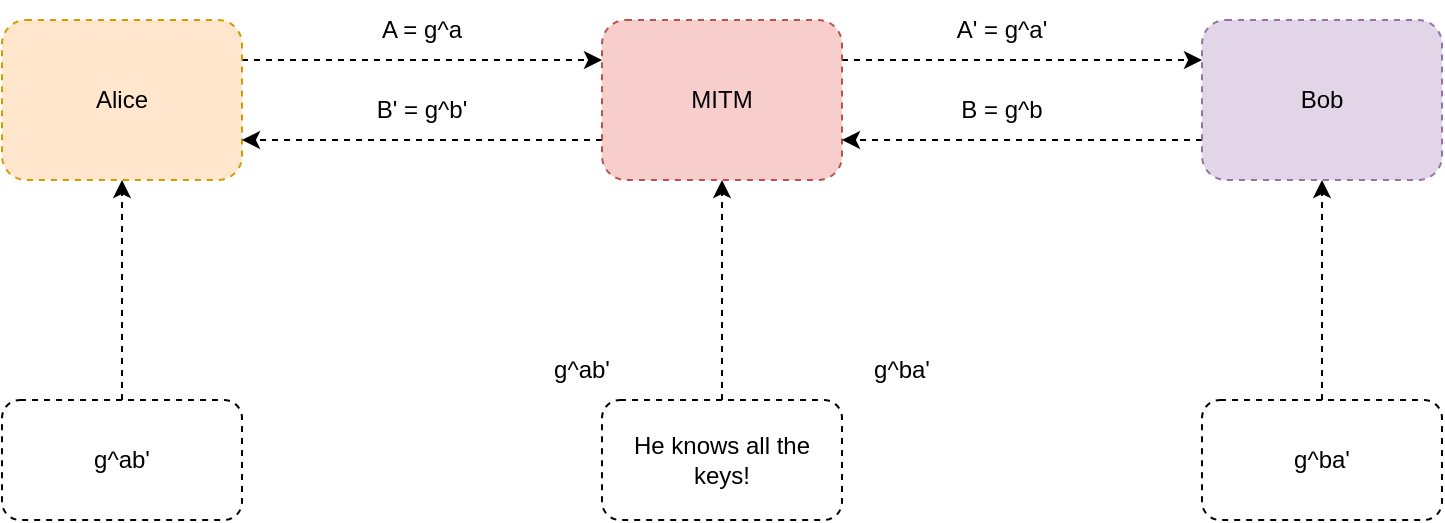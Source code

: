 <mxfile version="24.8.6">
  <diagram name="Page-1" id="9mAREHdW0sU2ZxWd2mVs">
    <mxGraphModel dx="1364" dy="758" grid="1" gridSize="10" guides="1" tooltips="1" connect="1" arrows="1" fold="1" page="1" pageScale="1" pageWidth="850" pageHeight="1100" math="0" shadow="0">
      <root>
        <mxCell id="0" />
        <mxCell id="1" parent="0" />
        <mxCell id="qeDyEp78litdbDImUS_I-3" style="edgeStyle=orthogonalEdgeStyle;rounded=0;orthogonalLoop=1;jettySize=auto;html=1;exitX=1;exitY=0.25;exitDx=0;exitDy=0;entryX=0;entryY=0.25;entryDx=0;entryDy=0;dashed=1;" edge="1" parent="1" source="qeDyEp78litdbDImUS_I-1" target="qeDyEp78litdbDImUS_I-2">
          <mxGeometry relative="1" as="geometry" />
        </mxCell>
        <mxCell id="qeDyEp78litdbDImUS_I-1" value="Alice" style="rounded=1;whiteSpace=wrap;html=1;dashed=1;fillColor=#ffe6cc;strokeColor=#d79b00;" vertex="1" parent="1">
          <mxGeometry x="80" y="280" width="120" height="80" as="geometry" />
        </mxCell>
        <mxCell id="qeDyEp78litdbDImUS_I-4" style="edgeStyle=orthogonalEdgeStyle;rounded=0;orthogonalLoop=1;jettySize=auto;html=1;exitX=0;exitY=0.75;exitDx=0;exitDy=0;entryX=1;entryY=0.75;entryDx=0;entryDy=0;dashed=1;" edge="1" parent="1" source="qeDyEp78litdbDImUS_I-2" target="qeDyEp78litdbDImUS_I-1">
          <mxGeometry relative="1" as="geometry" />
        </mxCell>
        <mxCell id="qeDyEp78litdbDImUS_I-7" style="edgeStyle=orthogonalEdgeStyle;rounded=0;orthogonalLoop=1;jettySize=auto;html=1;exitX=1;exitY=0.25;exitDx=0;exitDy=0;entryX=0;entryY=0.25;entryDx=0;entryDy=0;dashed=1;" edge="1" parent="1" source="qeDyEp78litdbDImUS_I-2" target="qeDyEp78litdbDImUS_I-6">
          <mxGeometry relative="1" as="geometry" />
        </mxCell>
        <mxCell id="qeDyEp78litdbDImUS_I-2" value="MITM" style="rounded=1;whiteSpace=wrap;html=1;dashed=1;fillColor=#f8cecc;strokeColor=#b85450;" vertex="1" parent="1">
          <mxGeometry x="380" y="280" width="120" height="80" as="geometry" />
        </mxCell>
        <mxCell id="qeDyEp78litdbDImUS_I-8" style="edgeStyle=orthogonalEdgeStyle;rounded=0;orthogonalLoop=1;jettySize=auto;html=1;exitX=0;exitY=0.75;exitDx=0;exitDy=0;entryX=1;entryY=0.75;entryDx=0;entryDy=0;dashed=1;" edge="1" parent="1" source="qeDyEp78litdbDImUS_I-6" target="qeDyEp78litdbDImUS_I-2">
          <mxGeometry relative="1" as="geometry" />
        </mxCell>
        <mxCell id="qeDyEp78litdbDImUS_I-6" value="Bob" style="rounded=1;whiteSpace=wrap;html=1;dashed=1;fillColor=#e1d5e7;strokeColor=#9673a6;" vertex="1" parent="1">
          <mxGeometry x="680" y="280" width="120" height="80" as="geometry" />
        </mxCell>
        <mxCell id="qeDyEp78litdbDImUS_I-9" value="A = g^a" style="text;html=1;align=center;verticalAlign=middle;whiteSpace=wrap;rounded=0;" vertex="1" parent="1">
          <mxGeometry x="260" y="270" width="60" height="30" as="geometry" />
        </mxCell>
        <mxCell id="qeDyEp78litdbDImUS_I-10" value="A&#39; = g^a&#39;" style="text;html=1;align=center;verticalAlign=middle;whiteSpace=wrap;rounded=0;" vertex="1" parent="1">
          <mxGeometry x="550" y="270" width="60" height="30" as="geometry" />
        </mxCell>
        <mxCell id="qeDyEp78litdbDImUS_I-11" value="B = g^b" style="text;html=1;align=center;verticalAlign=middle;whiteSpace=wrap;rounded=0;" vertex="1" parent="1">
          <mxGeometry x="550" y="310" width="60" height="30" as="geometry" />
        </mxCell>
        <mxCell id="qeDyEp78litdbDImUS_I-12" value="B&#39; = g^b&#39;" style="text;html=1;align=center;verticalAlign=middle;whiteSpace=wrap;rounded=0;" vertex="1" parent="1">
          <mxGeometry x="260" y="310" width="60" height="30" as="geometry" />
        </mxCell>
        <mxCell id="qeDyEp78litdbDImUS_I-14" style="edgeStyle=orthogonalEdgeStyle;rounded=0;orthogonalLoop=1;jettySize=auto;html=1;exitX=0.5;exitY=0;exitDx=0;exitDy=0;entryX=0.5;entryY=1;entryDx=0;entryDy=0;dashed=1;" edge="1" parent="1" source="qeDyEp78litdbDImUS_I-13" target="qeDyEp78litdbDImUS_I-2">
          <mxGeometry relative="1" as="geometry" />
        </mxCell>
        <mxCell id="qeDyEp78litdbDImUS_I-13" value="He knows all the keys!" style="rounded=1;whiteSpace=wrap;html=1;dashed=1;" vertex="1" parent="1">
          <mxGeometry x="380" y="470" width="120" height="60" as="geometry" />
        </mxCell>
        <mxCell id="qeDyEp78litdbDImUS_I-16" style="edgeStyle=orthogonalEdgeStyle;rounded=0;orthogonalLoop=1;jettySize=auto;html=1;exitX=0.5;exitY=0;exitDx=0;exitDy=0;entryX=0.5;entryY=1;entryDx=0;entryDy=0;dashed=1;" edge="1" parent="1" source="qeDyEp78litdbDImUS_I-15" target="qeDyEp78litdbDImUS_I-1">
          <mxGeometry relative="1" as="geometry" />
        </mxCell>
        <mxCell id="qeDyEp78litdbDImUS_I-15" value="g^ab&#39;" style="rounded=1;whiteSpace=wrap;html=1;dashed=1;" vertex="1" parent="1">
          <mxGeometry x="80" y="470" width="120" height="60" as="geometry" />
        </mxCell>
        <mxCell id="qeDyEp78litdbDImUS_I-18" style="edgeStyle=orthogonalEdgeStyle;rounded=0;orthogonalLoop=1;jettySize=auto;html=1;exitX=0.5;exitY=0;exitDx=0;exitDy=0;entryX=0.5;entryY=1;entryDx=0;entryDy=0;dashed=1;" edge="1" parent="1" source="qeDyEp78litdbDImUS_I-17" target="qeDyEp78litdbDImUS_I-6">
          <mxGeometry relative="1" as="geometry" />
        </mxCell>
        <mxCell id="qeDyEp78litdbDImUS_I-17" value="g^ba&#39;" style="rounded=1;whiteSpace=wrap;html=1;dashed=1;" vertex="1" parent="1">
          <mxGeometry x="680" y="470" width="120" height="60" as="geometry" />
        </mxCell>
        <mxCell id="qeDyEp78litdbDImUS_I-19" value="g^ab&#39;" style="text;html=1;align=center;verticalAlign=middle;whiteSpace=wrap;rounded=0;" vertex="1" parent="1">
          <mxGeometry x="340" y="440" width="60" height="30" as="geometry" />
        </mxCell>
        <mxCell id="qeDyEp78litdbDImUS_I-20" value="g^ba&#39;" style="text;html=1;align=center;verticalAlign=middle;whiteSpace=wrap;rounded=0;" vertex="1" parent="1">
          <mxGeometry x="500" y="440" width="60" height="30" as="geometry" />
        </mxCell>
      </root>
    </mxGraphModel>
  </diagram>
</mxfile>
